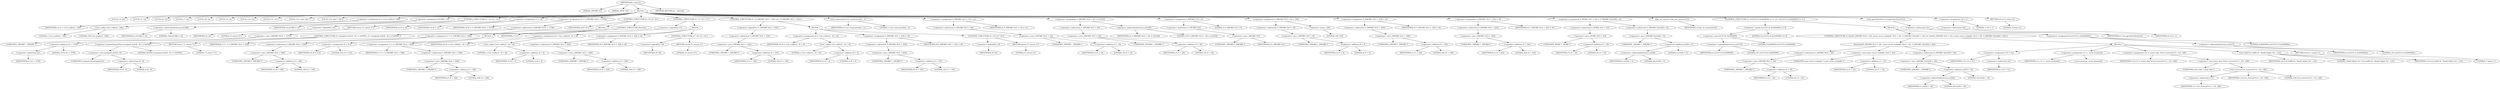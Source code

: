 digraph tftp_connect {  
"1000111" [label = "(METHOD,tftp_connect)" ]
"1000112" [label = "(PARAM,_DWORD *a1)" ]
"1000113" [label = "(PARAM,_BYTE *a2)" ]
"1000114" [label = "(BLOCK,,)" ]
"1000115" [label = "(LOCAL,v4: int)" ]
"1000116" [label = "(LOCAL,v5: int)" ]
"1000117" [label = "(LOCAL,v6: int)" ]
"1000118" [label = "(LOCAL,v7: int)" ]
"1000119" [label = "(LOCAL,v8: int)" ]
"1000120" [label = "(LOCAL,v9: int)" ]
"1000121" [label = "(LOCAL,v10: int)" ]
"1000122" [label = "(LOCAL,v11: int *)" ]
"1000123" [label = "(LOCAL,v12: const char *)" ]
"1000124" [label = "(LOCAL,v14: char [ 128 ])" ]
"1000125" [label = "(<operator>.assignment,v4 = Curl_ccalloc(1, 336))" ]
"1000126" [label = "(IDENTIFIER,v4,v4 = Curl_ccalloc(1, 336))" ]
"1000127" [label = "(Curl_ccalloc,Curl_ccalloc(1, 336))" ]
"1000128" [label = "(LITERAL,1,Curl_ccalloc(1, 336))" ]
"1000129" [label = "(LITERAL,336,Curl_ccalloc(1, 336))" ]
"1000130" [label = "(<operator>.assignment,a1[188] = v4)" ]
"1000131" [label = "(<operator>.indirectIndexAccess,a1[188])" ]
"1000132" [label = "(IDENTIFIER,a1,a1[188] = v4)" ]
"1000133" [label = "(LITERAL,188,a1[188] = v4)" ]
"1000134" [label = "(IDENTIFIER,v4,a1[188] = v4)" ]
"1000135" [label = "(CONTROL_STRUCTURE,if ( !v4 ),if ( !v4 ))" ]
"1000136" [label = "(<operator>.logicalNot,!v4)" ]
"1000137" [label = "(IDENTIFIER,v4,!v4)" ]
"1000138" [label = "(RETURN,return 27;,return 27;)" ]
"1000139" [label = "(LITERAL,27,return 27;)" ]
"1000140" [label = "(<operator>.assignment,v5 = v4)" ]
"1000141" [label = "(IDENTIFIER,v5,v5 = v4)" ]
"1000142" [label = "(IDENTIFIER,v4,v5 = v4)" ]
"1000143" [label = "(<operator>.assignment,v6 = *(_DWORD *)(*a1 + 1576))" ]
"1000144" [label = "(IDENTIFIER,v6,v6 = *(_DWORD *)(*a1 + 1576))" ]
"1000145" [label = "(<operator>.indirection,*(_DWORD *)(*a1 + 1576))" ]
"1000146" [label = "(<operator>.cast,(_DWORD *)(*a1 + 1576))" ]
"1000147" [label = "(UNKNOWN,_DWORD *,_DWORD *)" ]
"1000148" [label = "(<operator>.addition,*a1 + 1576)" ]
"1000149" [label = "(<operator>.indirection,*a1)" ]
"1000150" [label = "(IDENTIFIER,a1,*a1 + 1576)" ]
"1000151" [label = "(LITERAL,1576,*a1 + 1576)" ]
"1000152" [label = "(CONTROL_STRUCTURE,if ( v6 ),if ( v6 ))" ]
"1000153" [label = "(IDENTIFIER,v6,if ( v6 ))" ]
"1000154" [label = "(BLOCK,,)" ]
"1000155" [label = "(CONTROL_STRUCTURE,if ( (unsigned int)(v6 - 8) >= 0xFFB1 ),if ( (unsigned int)(v6 - 8) >= 0xFFB1 ))" ]
"1000156" [label = "(<operator>.greaterEqualsThan,(unsigned int)(v6 - 8) >= 0xFFB1)" ]
"1000157" [label = "(<operator>.cast,(unsigned int)(v6 - 8))" ]
"1000158" [label = "(UNKNOWN,unsigned int,unsigned int)" ]
"1000159" [label = "(<operator>.subtraction,v6 - 8)" ]
"1000160" [label = "(IDENTIFIER,v6,v6 - 8)" ]
"1000161" [label = "(LITERAL,8,v6 - 8)" ]
"1000162" [label = "(LITERAL,0xFFB1,(unsigned int)(v6 - 8) >= 0xFFB1)" ]
"1000163" [label = "(RETURN,return 71;,return 71;)" ]
"1000164" [label = "(LITERAL,71,return 71;)" ]
"1000165" [label = "(<operator>.assignment,v7 = *(_DWORD *)(v4 + 328))" ]
"1000166" [label = "(IDENTIFIER,v7,v7 = *(_DWORD *)(v4 + 328))" ]
"1000167" [label = "(<operator>.indirection,*(_DWORD *)(v4 + 328))" ]
"1000168" [label = "(<operator>.cast,(_DWORD *)(v4 + 328))" ]
"1000169" [label = "(UNKNOWN,_DWORD *,_DWORD *)" ]
"1000170" [label = "(<operator>.addition,v4 + 328)" ]
"1000171" [label = "(IDENTIFIER,v4,v4 + 328)" ]
"1000172" [label = "(LITERAL,328,v4 + 328)" ]
"1000173" [label = "(CONTROL_STRUCTURE,else,else)" ]
"1000174" [label = "(BLOCK,,)" ]
"1000175" [label = "(<operator>.assignment,v6 = 512)" ]
"1000176" [label = "(IDENTIFIER,v6,v6 = 512)" ]
"1000177" [label = "(LITERAL,512,v6 = 512)" ]
"1000178" [label = "(<operator>.assignment,v7 = *(_DWORD *)(v4 + 328))" ]
"1000179" [label = "(IDENTIFIER,v7,v7 = *(_DWORD *)(v4 + 328))" ]
"1000180" [label = "(<operator>.indirection,*(_DWORD *)(v4 + 328))" ]
"1000181" [label = "(<operator>.cast,(_DWORD *)(v4 + 328))" ]
"1000182" [label = "(UNKNOWN,_DWORD *,_DWORD *)" ]
"1000183" [label = "(<operator>.addition,v4 + 328)" ]
"1000184" [label = "(IDENTIFIER,v4,v4 + 328)" ]
"1000185" [label = "(LITERAL,328,v4 + 328)" ]
"1000186" [label = "(CONTROL_STRUCTURE,if ( !v7 ),if ( !v7 ))" ]
"1000187" [label = "(<operator>.logicalNot,!v7)" ]
"1000188" [label = "(IDENTIFIER,v7,!v7)" ]
"1000189" [label = "(BLOCK,,)" ]
"1000190" [label = "(<operator>.assignment,v8 = Curl_ccalloc(1, v6 + 4))" ]
"1000191" [label = "(IDENTIFIER,v8,v8 = Curl_ccalloc(1, v6 + 4))" ]
"1000192" [label = "(Curl_ccalloc,Curl_ccalloc(1, v6 + 4))" ]
"1000193" [label = "(LITERAL,1,Curl_ccalloc(1, v6 + 4))" ]
"1000194" [label = "(<operator>.addition,v6 + 4)" ]
"1000195" [label = "(IDENTIFIER,v6,v6 + 4)" ]
"1000196" [label = "(LITERAL,4,v6 + 4)" ]
"1000197" [label = "(<operator>.assignment,*(_DWORD *)(v5 + 328) = v8)" ]
"1000198" [label = "(<operator>.indirection,*(_DWORD *)(v5 + 328))" ]
"1000199" [label = "(<operator>.cast,(_DWORD *)(v5 + 328))" ]
"1000200" [label = "(UNKNOWN,_DWORD *,_DWORD *)" ]
"1000201" [label = "(<operator>.addition,v5 + 328)" ]
"1000202" [label = "(IDENTIFIER,v5,v5 + 328)" ]
"1000203" [label = "(LITERAL,328,v5 + 328)" ]
"1000204" [label = "(IDENTIFIER,v8,*(_DWORD *)(v5 + 328) = v8)" ]
"1000205" [label = "(CONTROL_STRUCTURE,if ( !v8 ),if ( !v8 ))" ]
"1000206" [label = "(<operator>.logicalNot,!v8)" ]
"1000207" [label = "(IDENTIFIER,v8,!v8)" ]
"1000208" [label = "(RETURN,return 27;,return 27;)" ]
"1000209" [label = "(LITERAL,27,return 27;)" ]
"1000210" [label = "(CONTROL_STRUCTURE,if ( !*(_DWORD *)(v5 + 332) ),if ( !*(_DWORD *)(v5 + 332) ))" ]
"1000211" [label = "(<operator>.logicalNot,!*(_DWORD *)(v5 + 332))" ]
"1000212" [label = "(<operator>.indirection,*(_DWORD *)(v5 + 332))" ]
"1000213" [label = "(<operator>.cast,(_DWORD *)(v5 + 332))" ]
"1000214" [label = "(UNKNOWN,_DWORD *,_DWORD *)" ]
"1000215" [label = "(<operator>.addition,v5 + 332)" ]
"1000216" [label = "(IDENTIFIER,v5,v5 + 332)" ]
"1000217" [label = "(LITERAL,332,v5 + 332)" ]
"1000218" [label = "(BLOCK,,)" ]
"1000219" [label = "(<operator>.assignment,v9 = Curl_ccalloc(1, v6 + 4))" ]
"1000220" [label = "(IDENTIFIER,v9,v9 = Curl_ccalloc(1, v6 + 4))" ]
"1000221" [label = "(Curl_ccalloc,Curl_ccalloc(1, v6 + 4))" ]
"1000222" [label = "(LITERAL,1,Curl_ccalloc(1, v6 + 4))" ]
"1000223" [label = "(<operator>.addition,v6 + 4)" ]
"1000224" [label = "(IDENTIFIER,v6,v6 + 4)" ]
"1000225" [label = "(LITERAL,4,v6 + 4)" ]
"1000226" [label = "(<operator>.assignment,*(_DWORD *)(v5 + 332) = v9)" ]
"1000227" [label = "(<operator>.indirection,*(_DWORD *)(v5 + 332))" ]
"1000228" [label = "(<operator>.cast,(_DWORD *)(v5 + 332))" ]
"1000229" [label = "(UNKNOWN,_DWORD *,_DWORD *)" ]
"1000230" [label = "(<operator>.addition,v5 + 332)" ]
"1000231" [label = "(IDENTIFIER,v5,v5 + 332)" ]
"1000232" [label = "(LITERAL,332,v5 + 332)" ]
"1000233" [label = "(IDENTIFIER,v9,*(_DWORD *)(v5 + 332) = v9)" ]
"1000234" [label = "(CONTROL_STRUCTURE,if ( !v9 ),if ( !v9 ))" ]
"1000235" [label = "(<operator>.logicalNot,!v9)" ]
"1000236" [label = "(IDENTIFIER,v9,!v9)" ]
"1000237" [label = "(RETURN,return 27;,return 27;)" ]
"1000238" [label = "(LITERAL,27,return 27;)" ]
"1000239" [label = "(Curl_conncontrol,Curl_conncontrol(a1, 1))" ]
"1000240" [label = "(IDENTIFIER,a1,Curl_conncontrol(a1, 1))" ]
"1000241" [label = "(LITERAL,1,Curl_conncontrol(a1, 1))" ]
"1000242" [label = "(<operator>.assignment,*(_DWORD *)(v5 + 16) = a1)" ]
"1000243" [label = "(<operator>.indirection,*(_DWORD *)(v5 + 16))" ]
"1000244" [label = "(<operator>.cast,(_DWORD *)(v5 + 16))" ]
"1000245" [label = "(UNKNOWN,_DWORD *,_DWORD *)" ]
"1000246" [label = "(<operator>.addition,v5 + 16)" ]
"1000247" [label = "(IDENTIFIER,v5,v5 + 16)" ]
"1000248" [label = "(LITERAL,16,v5 + 16)" ]
"1000249" [label = "(IDENTIFIER,a1,*(_DWORD *)(v5 + 16) = a1)" ]
"1000250" [label = "(<operator>.assignment,*(_DWORD *)(v5 + 20) = a1[105])" ]
"1000251" [label = "(<operator>.indirection,*(_DWORD *)(v5 + 20))" ]
"1000252" [label = "(<operator>.cast,(_DWORD *)(v5 + 20))" ]
"1000253" [label = "(UNKNOWN,_DWORD *,_DWORD *)" ]
"1000254" [label = "(<operator>.addition,v5 + 20)" ]
"1000255" [label = "(IDENTIFIER,v5,v5 + 20)" ]
"1000256" [label = "(LITERAL,20,v5 + 20)" ]
"1000257" [label = "(<operator>.indirectIndexAccess,a1[105])" ]
"1000258" [label = "(IDENTIFIER,a1,*(_DWORD *)(v5 + 20) = a1[105])" ]
"1000259" [label = "(LITERAL,105,*(_DWORD *)(v5 + 20) = a1[105])" ]
"1000260" [label = "(<operator>.assignment,*(_DWORD *)v5 = 0)" ]
"1000261" [label = "(<operator>.indirection,*(_DWORD *)v5)" ]
"1000262" [label = "(<operator>.cast,(_DWORD *)v5)" ]
"1000263" [label = "(UNKNOWN,_DWORD *,_DWORD *)" ]
"1000264" [label = "(IDENTIFIER,v5,(_DWORD *)v5)" ]
"1000265" [label = "(LITERAL,0,*(_DWORD *)v5 = 0)" ]
"1000266" [label = "(<operator>.assignment,*(_DWORD *)(v5 + 8) = -100)" ]
"1000267" [label = "(<operator>.indirection,*(_DWORD *)(v5 + 8))" ]
"1000268" [label = "(<operator>.cast,(_DWORD *)(v5 + 8))" ]
"1000269" [label = "(UNKNOWN,_DWORD *,_DWORD *)" ]
"1000270" [label = "(<operator>.addition,v5 + 8)" ]
"1000271" [label = "(IDENTIFIER,v5,v5 + 8)" ]
"1000272" [label = "(LITERAL,8,v5 + 8)" ]
"1000273" [label = "(<operator>.minus,-100)" ]
"1000274" [label = "(LITERAL,100,-100)" ]
"1000275" [label = "(<operator>.assignment,*(_DWORD *)(v5 + 320) = v6)" ]
"1000276" [label = "(<operator>.indirection,*(_DWORD *)(v5 + 320))" ]
"1000277" [label = "(<operator>.cast,(_DWORD *)(v5 + 320))" ]
"1000278" [label = "(UNKNOWN,_DWORD *,_DWORD *)" ]
"1000279" [label = "(<operator>.addition,v5 + 320)" ]
"1000280" [label = "(IDENTIFIER,v5,v5 + 320)" ]
"1000281" [label = "(LITERAL,320,v5 + 320)" ]
"1000282" [label = "(IDENTIFIER,v6,*(_DWORD *)(v5 + 320) = v6)" ]
"1000283" [label = "(<operator>.assignment,*(_DWORD *)(v5 + 324) = v6)" ]
"1000284" [label = "(<operator>.indirection,*(_DWORD *)(v5 + 324))" ]
"1000285" [label = "(<operator>.cast,(_DWORD *)(v5 + 324))" ]
"1000286" [label = "(UNKNOWN,_DWORD *,_DWORD *)" ]
"1000287" [label = "(<operator>.addition,v5 + 324)" ]
"1000288" [label = "(IDENTIFIER,v5,v5 + 324)" ]
"1000289" [label = "(LITERAL,324,v5 + 324)" ]
"1000290" [label = "(IDENTIFIER,v6,*(_DWORD *)(v5 + 324) = v6)" ]
"1000291" [label = "(<operator>.assignment,*(_WORD *)(v5 + 52) = *(_DWORD *)(a1[20] + 4))" ]
"1000292" [label = "(<operator>.indirection,*(_WORD *)(v5 + 52))" ]
"1000293" [label = "(<operator>.cast,(_WORD *)(v5 + 52))" ]
"1000294" [label = "(UNKNOWN,_WORD *,_WORD *)" ]
"1000295" [label = "(<operator>.addition,v5 + 52)" ]
"1000296" [label = "(IDENTIFIER,v5,v5 + 52)" ]
"1000297" [label = "(LITERAL,52,v5 + 52)" ]
"1000298" [label = "(<operator>.indirection,*(_DWORD *)(a1[20] + 4))" ]
"1000299" [label = "(<operator>.cast,(_DWORD *)(a1[20] + 4))" ]
"1000300" [label = "(UNKNOWN,_DWORD *,_DWORD *)" ]
"1000301" [label = "(<operator>.addition,a1[20] + 4)" ]
"1000302" [label = "(<operator>.indirectIndexAccess,a1[20])" ]
"1000303" [label = "(IDENTIFIER,a1,a1[20] + 4)" ]
"1000304" [label = "(LITERAL,20,a1[20] + 4)" ]
"1000305" [label = "(LITERAL,4,a1[20] + 4)" ]
"1000306" [label = "(tftp_set_timeouts,tftp_set_timeouts(v5))" ]
"1000307" [label = "(IDENTIFIER,v5,tftp_set_timeouts(v5))" ]
"1000308" [label = "(CONTROL_STRUCTURE,if ( (a1[147] & 0x2000000) == 0 ),if ( (a1[147] & 0x2000000) == 0 ))" ]
"1000309" [label = "(<operator>.equals,(a1[147] & 0x2000000) == 0)" ]
"1000310" [label = "(<operator>.and,a1[147] & 0x2000000)" ]
"1000311" [label = "(<operator>.indirectIndexAccess,a1[147])" ]
"1000312" [label = "(IDENTIFIER,a1,a1[147] & 0x2000000)" ]
"1000313" [label = "(LITERAL,147,a1[147] & 0x2000000)" ]
"1000314" [label = "(LITERAL,0x2000000,a1[147] & 0x2000000)" ]
"1000315" [label = "(LITERAL,0,(a1[147] & 0x2000000) == 0)" ]
"1000316" [label = "(BLOCK,,)" ]
"1000317" [label = "(CONTROL_STRUCTURE,if ( bind(*(_DWORD *)(v5 + 20), (const struct sockaddr *)(v5 + 52), *(_DWORD *)(a1[20] + 16)) ),if ( bind(*(_DWORD *)(v5 + 20), (const struct sockaddr *)(v5 + 52), *(_DWORD *)(a1[20] + 16)) ))" ]
"1000318" [label = "(bind,bind(*(_DWORD *)(v5 + 20), (const struct sockaddr *)(v5 + 52), *(_DWORD *)(a1[20] + 16)))" ]
"1000319" [label = "(<operator>.indirection,*(_DWORD *)(v5 + 20))" ]
"1000320" [label = "(<operator>.cast,(_DWORD *)(v5 + 20))" ]
"1000321" [label = "(UNKNOWN,_DWORD *,_DWORD *)" ]
"1000322" [label = "(<operator>.addition,v5 + 20)" ]
"1000323" [label = "(IDENTIFIER,v5,v5 + 20)" ]
"1000324" [label = "(LITERAL,20,v5 + 20)" ]
"1000325" [label = "(<operator>.cast,(const struct sockaddr *)(v5 + 52))" ]
"1000326" [label = "(UNKNOWN,const struct sockaddr *,const struct sockaddr *)" ]
"1000327" [label = "(<operator>.addition,v5 + 52)" ]
"1000328" [label = "(IDENTIFIER,v5,v5 + 52)" ]
"1000329" [label = "(LITERAL,52,v5 + 52)" ]
"1000330" [label = "(<operator>.indirection,*(_DWORD *)(a1[20] + 16))" ]
"1000331" [label = "(<operator>.cast,(_DWORD *)(a1[20] + 16))" ]
"1000332" [label = "(UNKNOWN,_DWORD *,_DWORD *)" ]
"1000333" [label = "(<operator>.addition,a1[20] + 16)" ]
"1000334" [label = "(<operator>.indirectIndexAccess,a1[20])" ]
"1000335" [label = "(IDENTIFIER,a1,a1[20] + 16)" ]
"1000336" [label = "(LITERAL,20,a1[20] + 16)" ]
"1000337" [label = "(LITERAL,16,a1[20] + 16)" ]
"1000338" [label = "(BLOCK,,)" ]
"1000339" [label = "(<operator>.assignment,v10 = *a1)" ]
"1000340" [label = "(IDENTIFIER,v10,v10 = *a1)" ]
"1000341" [label = "(<operator>.indirection,*a1)" ]
"1000342" [label = "(IDENTIFIER,a1,v10 = *a1)" ]
"1000343" [label = "(<operator>.assignment,v11 = _errno_location())" ]
"1000344" [label = "(IDENTIFIER,v11,v11 = _errno_location())" ]
"1000345" [label = "(_errno_location,_errno_location())" ]
"1000346" [label = "(<operator>.assignment,v12 = (const char *)Curl_strerror(*v11, v14, 128))" ]
"1000347" [label = "(IDENTIFIER,v12,v12 = (const char *)Curl_strerror(*v11, v14, 128))" ]
"1000348" [label = "(<operator>.cast,(const char *)Curl_strerror(*v11, v14, 128))" ]
"1000349" [label = "(UNKNOWN,const char *,const char *)" ]
"1000350" [label = "(Curl_strerror,Curl_strerror(*v11, v14, 128))" ]
"1000351" [label = "(<operator>.indirection,*v11)" ]
"1000352" [label = "(IDENTIFIER,v11,Curl_strerror(*v11, v14, 128))" ]
"1000353" [label = "(IDENTIFIER,v14,Curl_strerror(*v11, v14, 128))" ]
"1000354" [label = "(LITERAL,128,Curl_strerror(*v11, v14, 128))" ]
"1000355" [label = "(Curl_failf,Curl_failf(v10, \"bind() failed; %s\", v12))" ]
"1000356" [label = "(IDENTIFIER,v10,Curl_failf(v10, \"bind() failed; %s\", v12))" ]
"1000357" [label = "(LITERAL,\"bind() failed; %s\",Curl_failf(v10, \"bind() failed; %s\", v12))" ]
"1000358" [label = "(IDENTIFIER,v12,Curl_failf(v10, \"bind() failed; %s\", v12))" ]
"1000359" [label = "(RETURN,return 7;,return 7;)" ]
"1000360" [label = "(LITERAL,7,return 7;)" ]
"1000361" [label = "(<operators>.assignmentOr,a1[147] |= 0x2000000u)" ]
"1000362" [label = "(<operator>.indirectIndexAccess,a1[147])" ]
"1000363" [label = "(IDENTIFIER,a1,a1[147] |= 0x2000000u)" ]
"1000364" [label = "(LITERAL,147,a1[147] |= 0x2000000u)" ]
"1000365" [label = "(LITERAL,0x2000000u,a1[147] |= 0x2000000u)" ]
"1000366" [label = "(Curl_pgrsStartNow,Curl_pgrsStartNow(*a1))" ]
"1000367" [label = "(<operator>.indirection,*a1)" ]
"1000368" [label = "(IDENTIFIER,a1,Curl_pgrsStartNow(*a1))" ]
"1000369" [label = "(<operator>.assignment,*a2 = 1)" ]
"1000370" [label = "(<operator>.indirection,*a2)" ]
"1000371" [label = "(IDENTIFIER,a2,*a2 = 1)" ]
"1000372" [label = "(LITERAL,1,*a2 = 1)" ]
"1000373" [label = "(RETURN,return 0;,return 0;)" ]
"1000374" [label = "(LITERAL,0,return 0;)" ]
"1000375" [label = "(METHOD_RETURN,int __fastcall)" ]
  "1000111" -> "1000112" 
  "1000111" -> "1000113" 
  "1000111" -> "1000114" 
  "1000111" -> "1000375" 
  "1000114" -> "1000115" 
  "1000114" -> "1000116" 
  "1000114" -> "1000117" 
  "1000114" -> "1000118" 
  "1000114" -> "1000119" 
  "1000114" -> "1000120" 
  "1000114" -> "1000121" 
  "1000114" -> "1000122" 
  "1000114" -> "1000123" 
  "1000114" -> "1000124" 
  "1000114" -> "1000125" 
  "1000114" -> "1000130" 
  "1000114" -> "1000135" 
  "1000114" -> "1000140" 
  "1000114" -> "1000143" 
  "1000114" -> "1000152" 
  "1000114" -> "1000186" 
  "1000114" -> "1000210" 
  "1000114" -> "1000239" 
  "1000114" -> "1000242" 
  "1000114" -> "1000250" 
  "1000114" -> "1000260" 
  "1000114" -> "1000266" 
  "1000114" -> "1000275" 
  "1000114" -> "1000283" 
  "1000114" -> "1000291" 
  "1000114" -> "1000306" 
  "1000114" -> "1000308" 
  "1000114" -> "1000366" 
  "1000114" -> "1000369" 
  "1000114" -> "1000373" 
  "1000125" -> "1000126" 
  "1000125" -> "1000127" 
  "1000127" -> "1000128" 
  "1000127" -> "1000129" 
  "1000130" -> "1000131" 
  "1000130" -> "1000134" 
  "1000131" -> "1000132" 
  "1000131" -> "1000133" 
  "1000135" -> "1000136" 
  "1000135" -> "1000138" 
  "1000136" -> "1000137" 
  "1000138" -> "1000139" 
  "1000140" -> "1000141" 
  "1000140" -> "1000142" 
  "1000143" -> "1000144" 
  "1000143" -> "1000145" 
  "1000145" -> "1000146" 
  "1000146" -> "1000147" 
  "1000146" -> "1000148" 
  "1000148" -> "1000149" 
  "1000148" -> "1000151" 
  "1000149" -> "1000150" 
  "1000152" -> "1000153" 
  "1000152" -> "1000154" 
  "1000152" -> "1000173" 
  "1000154" -> "1000155" 
  "1000154" -> "1000165" 
  "1000155" -> "1000156" 
  "1000155" -> "1000163" 
  "1000156" -> "1000157" 
  "1000156" -> "1000162" 
  "1000157" -> "1000158" 
  "1000157" -> "1000159" 
  "1000159" -> "1000160" 
  "1000159" -> "1000161" 
  "1000163" -> "1000164" 
  "1000165" -> "1000166" 
  "1000165" -> "1000167" 
  "1000167" -> "1000168" 
  "1000168" -> "1000169" 
  "1000168" -> "1000170" 
  "1000170" -> "1000171" 
  "1000170" -> "1000172" 
  "1000173" -> "1000174" 
  "1000174" -> "1000175" 
  "1000174" -> "1000178" 
  "1000175" -> "1000176" 
  "1000175" -> "1000177" 
  "1000178" -> "1000179" 
  "1000178" -> "1000180" 
  "1000180" -> "1000181" 
  "1000181" -> "1000182" 
  "1000181" -> "1000183" 
  "1000183" -> "1000184" 
  "1000183" -> "1000185" 
  "1000186" -> "1000187" 
  "1000186" -> "1000189" 
  "1000187" -> "1000188" 
  "1000189" -> "1000190" 
  "1000189" -> "1000197" 
  "1000189" -> "1000205" 
  "1000190" -> "1000191" 
  "1000190" -> "1000192" 
  "1000192" -> "1000193" 
  "1000192" -> "1000194" 
  "1000194" -> "1000195" 
  "1000194" -> "1000196" 
  "1000197" -> "1000198" 
  "1000197" -> "1000204" 
  "1000198" -> "1000199" 
  "1000199" -> "1000200" 
  "1000199" -> "1000201" 
  "1000201" -> "1000202" 
  "1000201" -> "1000203" 
  "1000205" -> "1000206" 
  "1000205" -> "1000208" 
  "1000206" -> "1000207" 
  "1000208" -> "1000209" 
  "1000210" -> "1000211" 
  "1000210" -> "1000218" 
  "1000211" -> "1000212" 
  "1000212" -> "1000213" 
  "1000213" -> "1000214" 
  "1000213" -> "1000215" 
  "1000215" -> "1000216" 
  "1000215" -> "1000217" 
  "1000218" -> "1000219" 
  "1000218" -> "1000226" 
  "1000218" -> "1000234" 
  "1000219" -> "1000220" 
  "1000219" -> "1000221" 
  "1000221" -> "1000222" 
  "1000221" -> "1000223" 
  "1000223" -> "1000224" 
  "1000223" -> "1000225" 
  "1000226" -> "1000227" 
  "1000226" -> "1000233" 
  "1000227" -> "1000228" 
  "1000228" -> "1000229" 
  "1000228" -> "1000230" 
  "1000230" -> "1000231" 
  "1000230" -> "1000232" 
  "1000234" -> "1000235" 
  "1000234" -> "1000237" 
  "1000235" -> "1000236" 
  "1000237" -> "1000238" 
  "1000239" -> "1000240" 
  "1000239" -> "1000241" 
  "1000242" -> "1000243" 
  "1000242" -> "1000249" 
  "1000243" -> "1000244" 
  "1000244" -> "1000245" 
  "1000244" -> "1000246" 
  "1000246" -> "1000247" 
  "1000246" -> "1000248" 
  "1000250" -> "1000251" 
  "1000250" -> "1000257" 
  "1000251" -> "1000252" 
  "1000252" -> "1000253" 
  "1000252" -> "1000254" 
  "1000254" -> "1000255" 
  "1000254" -> "1000256" 
  "1000257" -> "1000258" 
  "1000257" -> "1000259" 
  "1000260" -> "1000261" 
  "1000260" -> "1000265" 
  "1000261" -> "1000262" 
  "1000262" -> "1000263" 
  "1000262" -> "1000264" 
  "1000266" -> "1000267" 
  "1000266" -> "1000273" 
  "1000267" -> "1000268" 
  "1000268" -> "1000269" 
  "1000268" -> "1000270" 
  "1000270" -> "1000271" 
  "1000270" -> "1000272" 
  "1000273" -> "1000274" 
  "1000275" -> "1000276" 
  "1000275" -> "1000282" 
  "1000276" -> "1000277" 
  "1000277" -> "1000278" 
  "1000277" -> "1000279" 
  "1000279" -> "1000280" 
  "1000279" -> "1000281" 
  "1000283" -> "1000284" 
  "1000283" -> "1000290" 
  "1000284" -> "1000285" 
  "1000285" -> "1000286" 
  "1000285" -> "1000287" 
  "1000287" -> "1000288" 
  "1000287" -> "1000289" 
  "1000291" -> "1000292" 
  "1000291" -> "1000298" 
  "1000292" -> "1000293" 
  "1000293" -> "1000294" 
  "1000293" -> "1000295" 
  "1000295" -> "1000296" 
  "1000295" -> "1000297" 
  "1000298" -> "1000299" 
  "1000299" -> "1000300" 
  "1000299" -> "1000301" 
  "1000301" -> "1000302" 
  "1000301" -> "1000305" 
  "1000302" -> "1000303" 
  "1000302" -> "1000304" 
  "1000306" -> "1000307" 
  "1000308" -> "1000309" 
  "1000308" -> "1000316" 
  "1000309" -> "1000310" 
  "1000309" -> "1000315" 
  "1000310" -> "1000311" 
  "1000310" -> "1000314" 
  "1000311" -> "1000312" 
  "1000311" -> "1000313" 
  "1000316" -> "1000317" 
  "1000316" -> "1000361" 
  "1000317" -> "1000318" 
  "1000317" -> "1000338" 
  "1000318" -> "1000319" 
  "1000318" -> "1000325" 
  "1000318" -> "1000330" 
  "1000319" -> "1000320" 
  "1000320" -> "1000321" 
  "1000320" -> "1000322" 
  "1000322" -> "1000323" 
  "1000322" -> "1000324" 
  "1000325" -> "1000326" 
  "1000325" -> "1000327" 
  "1000327" -> "1000328" 
  "1000327" -> "1000329" 
  "1000330" -> "1000331" 
  "1000331" -> "1000332" 
  "1000331" -> "1000333" 
  "1000333" -> "1000334" 
  "1000333" -> "1000337" 
  "1000334" -> "1000335" 
  "1000334" -> "1000336" 
  "1000338" -> "1000339" 
  "1000338" -> "1000343" 
  "1000338" -> "1000346" 
  "1000338" -> "1000355" 
  "1000338" -> "1000359" 
  "1000339" -> "1000340" 
  "1000339" -> "1000341" 
  "1000341" -> "1000342" 
  "1000343" -> "1000344" 
  "1000343" -> "1000345" 
  "1000346" -> "1000347" 
  "1000346" -> "1000348" 
  "1000348" -> "1000349" 
  "1000348" -> "1000350" 
  "1000350" -> "1000351" 
  "1000350" -> "1000353" 
  "1000350" -> "1000354" 
  "1000351" -> "1000352" 
  "1000355" -> "1000356" 
  "1000355" -> "1000357" 
  "1000355" -> "1000358" 
  "1000359" -> "1000360" 
  "1000361" -> "1000362" 
  "1000361" -> "1000365" 
  "1000362" -> "1000363" 
  "1000362" -> "1000364" 
  "1000366" -> "1000367" 
  "1000367" -> "1000368" 
  "1000369" -> "1000370" 
  "1000369" -> "1000372" 
  "1000370" -> "1000371" 
  "1000373" -> "1000374" 
}
